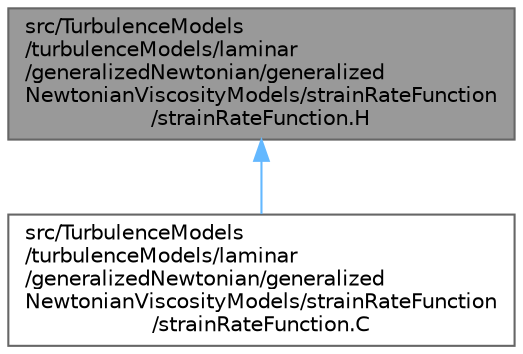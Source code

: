 digraph "src/TurbulenceModels/turbulenceModels/laminar/generalizedNewtonian/generalizedNewtonianViscosityModels/strainRateFunction/strainRateFunction.H"
{
 // LATEX_PDF_SIZE
  bgcolor="transparent";
  edge [fontname=Helvetica,fontsize=10,labelfontname=Helvetica,labelfontsize=10];
  node [fontname=Helvetica,fontsize=10,shape=box,height=0.2,width=0.4];
  Node1 [id="Node000001",label="src/TurbulenceModels\l/turbulenceModels/laminar\l/generalizedNewtonian/generalized\lNewtonianViscosityModels/strainRateFunction\l/strainRateFunction.H",height=0.2,width=0.4,color="gray40", fillcolor="grey60", style="filled", fontcolor="black",tooltip=" "];
  Node1 -> Node2 [id="edge1_Node000001_Node000002",dir="back",color="steelblue1",style="solid",tooltip=" "];
  Node2 [id="Node000002",label="src/TurbulenceModels\l/turbulenceModels/laminar\l/generalizedNewtonian/generalized\lNewtonianViscosityModels/strainRateFunction\l/strainRateFunction.C",height=0.2,width=0.4,color="grey40", fillcolor="white", style="filled",URL="$TurbulenceModels_2turbulenceModels_2laminar_2generalizedNewtonian_2generalizedNewtonianViscosity2b1b016a20e6678cf714d7b91e6e9b79.html",tooltip=" "];
}

